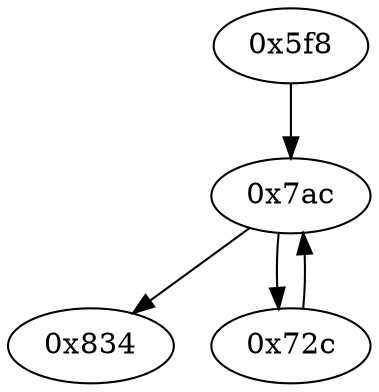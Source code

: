 strict digraph "" {
	graph ["edge"="{}",
		file="/Users/mark/Documents/deobfus-2019-ccs/ALL-CFG/small-programs/1b-4-1-0-0-dc-1-1-0/1528_recovered.dot",
		"graph"="{u'file': u'/Users/mark/Documents/deobfus-2019-ccs/ALL-CFG/small-programs/1b-4-1-0-0-dc-1-1-0/1528_recovered.dot'}",
		"node"="{u'opcode': u''}"
	];
	"0x7ac"	 [opcode="[u'str', u'str', u'ldr', u'ldr', u'ldr', u'cmp', u'mov', u'b']"];
	"0x834"	 [opcode="[u'ldr', u'ldr', u'add', u'bl', u'mov', u'sub', u'pop']"];
	"0x7ac" -> "0x834";
	"0x72c"	 [opcode="[u'ldr', u'ldr', u'add', u'str', u'ldr', u'ldr', u'rsb', u'rsb', u'str', u'b']"];
	"0x7ac" -> "0x72c";
	"0x5f8"	 [opcode="[u'push', u'add', u'sub', u'ldr', u'str', u'mov', u'orr', u'ldr', u'sub', u'mul', u'mvn', u'mov', u'eor', u'tst', u'ldr', u'mov', \
u'mov', u'strb', u'ldr', u'cmp', u'mov', u'strb', u'eor', u'and', u'ldr', u'ldr', u'orr', u'mov', u'str', u'ldr', u'str', u'mov', \
u'cmp', u'ldr', u'ldr', u'ldr', u'ldr', u'ldr', u'ldr', u'mov', u'b']"];
	"0x5f8" -> "0x7ac";
	"0x72c" -> "0x7ac";
}
